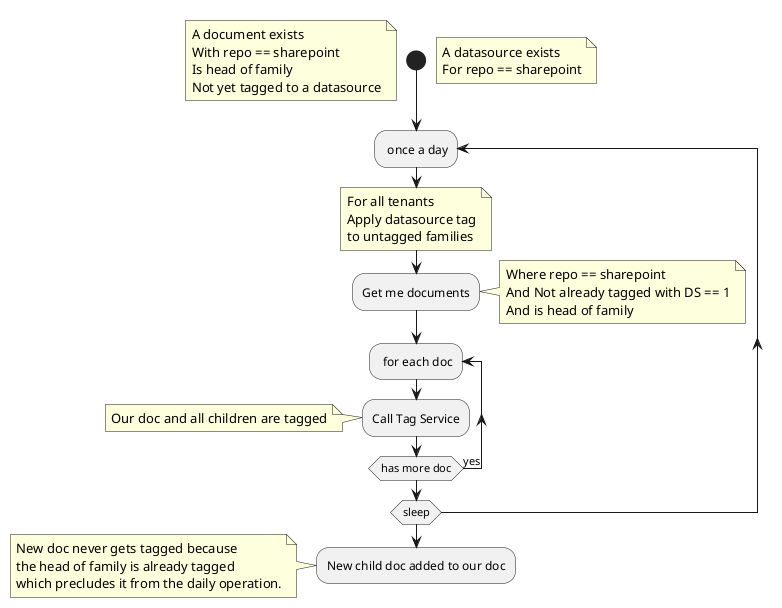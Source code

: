 @startuml
start
note left
A document exists
With repo == sharepoint
Is head of family
Not yet tagged to a datasource
end note
note right
A datasource exists
For repo == sharepoint
end note
repeat : once a day;
note right
For all tenants
Apply datasource tag
to untagged families
end note
:Get me documents;
note right
Where repo == sharepoint
And Not already tagged with DS == 1
And is head of family
end note
repeat : for each doc;
:Call Tag Service;
repeat while (has more doc) is (yes);
repeat while (sleep);
note left
Our doc and all children are tagged
end note
:New child doc added to our doc;
note left
New doc never gets tagged because
the head of family is already tagged
which precludes it from the daily operation.
end note
@enduml